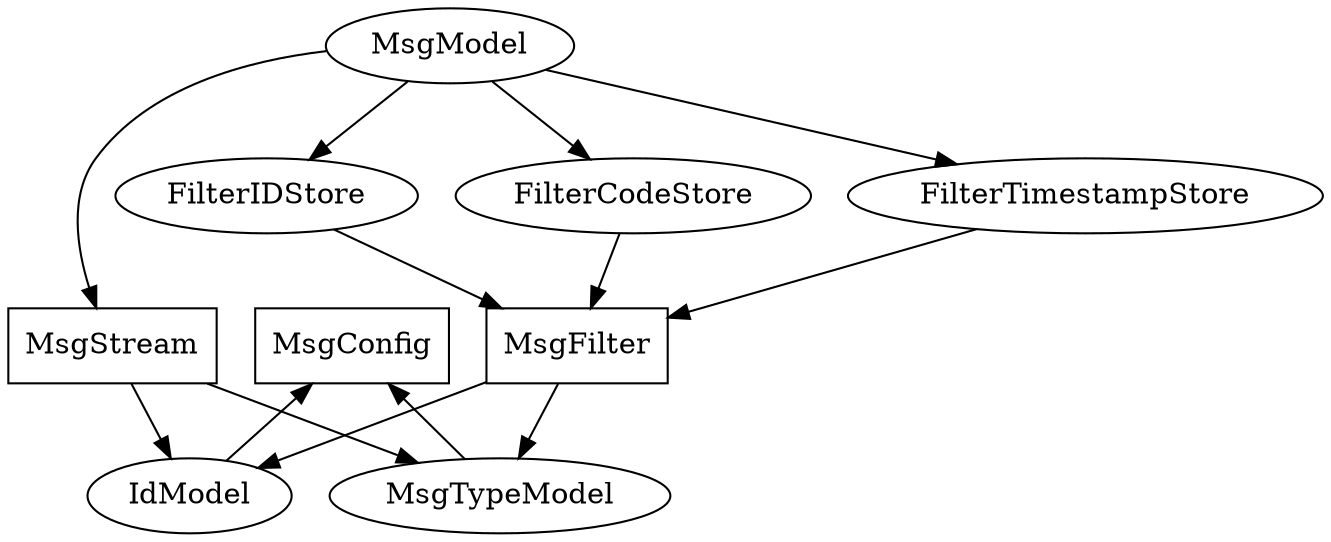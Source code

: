 digraph g{
    MsgModel -> MsgStream;
    
    IdModel -> MsgConfig;
    MsgTypeModel -> MsgConfig;

    FilterIDStore -> MsgFilter;
    FilterCodeStore -> MsgFilter;
    FilterTimestampStore -> MsgFilter;

    MsgStream -> {IdModel, MsgTypeModel}
    MsgModel -> {FilterIDStore, FilterCodeStore, FilterTimestampStore}
    MsgFilter -> {IdModel, MsgTypeModel}


    MsgStream[shape=polygon];
    MsgConfig[shape=polygon];
    MsgFilter[shape=polygon];

    {rank = same; MsgStream; MsgConfig; MsgFilter}
}
